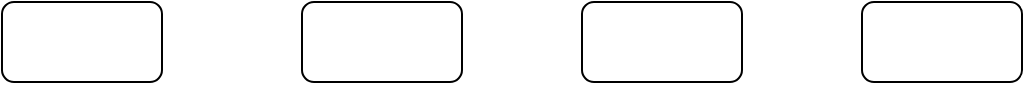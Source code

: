 <mxfile version="13.1.5" type="github">
  <diagram id="Lff7YvmYgtOwgRBLiUNm" name="Page-1">
    <mxGraphModel dx="1422" dy="772" grid="1" gridSize="10" guides="1" tooltips="1" connect="1" arrows="1" fold="1" page="1" pageScale="1" pageWidth="827" pageHeight="1169" math="0" shadow="0">
      <root>
        <mxCell id="0" />
        <mxCell id="1" parent="0" />
        <mxCell id="Yo-x4cgYG-3PW48Pr5Y--1" value="" style="rounded=1;whiteSpace=wrap;html=1;" vertex="1" parent="1">
          <mxGeometry x="90" y="490" width="80" height="40" as="geometry" />
        </mxCell>
        <mxCell id="Yo-x4cgYG-3PW48Pr5Y--2" value="" style="rounded=1;whiteSpace=wrap;html=1;" vertex="1" parent="1">
          <mxGeometry x="240" y="490" width="80" height="40" as="geometry" />
        </mxCell>
        <mxCell id="Yo-x4cgYG-3PW48Pr5Y--3" value="" style="rounded=1;whiteSpace=wrap;html=1;" vertex="1" parent="1">
          <mxGeometry x="380" y="490" width="80" height="40" as="geometry" />
        </mxCell>
        <mxCell id="Yo-x4cgYG-3PW48Pr5Y--4" value="" style="rounded=1;whiteSpace=wrap;html=1;" vertex="1" parent="1">
          <mxGeometry x="520" y="490" width="80" height="40" as="geometry" />
        </mxCell>
      </root>
    </mxGraphModel>
  </diagram>
</mxfile>
